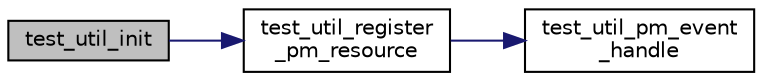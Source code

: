 digraph "test_util_init"
{
 // LATEX_PDF_SIZE
  edge [fontname="Helvetica",fontsize="10",labelfontname="Helvetica",labelfontsize="10"];
  node [fontname="Helvetica",fontsize="10",shape=record];
  rankdir="LR";
  Node1 [label="test_util_init",height=0.2,width=0.4,color="black", fillcolor="grey75", style="filled", fontcolor="black",tooltip="Initialize context that is to be used to display content on the screen."];
  Node1 -> Node2 [color="midnightblue",fontsize="10",style="solid"];
  Node2 [label="test_util_register\l_pm_resource",height=0.2,width=0.4,color="black", fillcolor="white", style="filled",URL="$test__util__qnx_8cpp.html#ac81419a6be6cf1dfff561a692e10ae2f",tooltip="create power manager channel, register power resource"];
  Node2 -> Node3 [color="midnightblue",fontsize="10",style="solid"];
  Node3 [label="test_util_pm_event\l_handle",height=0.2,width=0.4,color="black", fillcolor="white", style="filled",URL="$test__util__qnx_8cpp.html#a6a11d4c9ec08f0896cdc06360adbe71d",tooltip="power manager event handle"];
}
